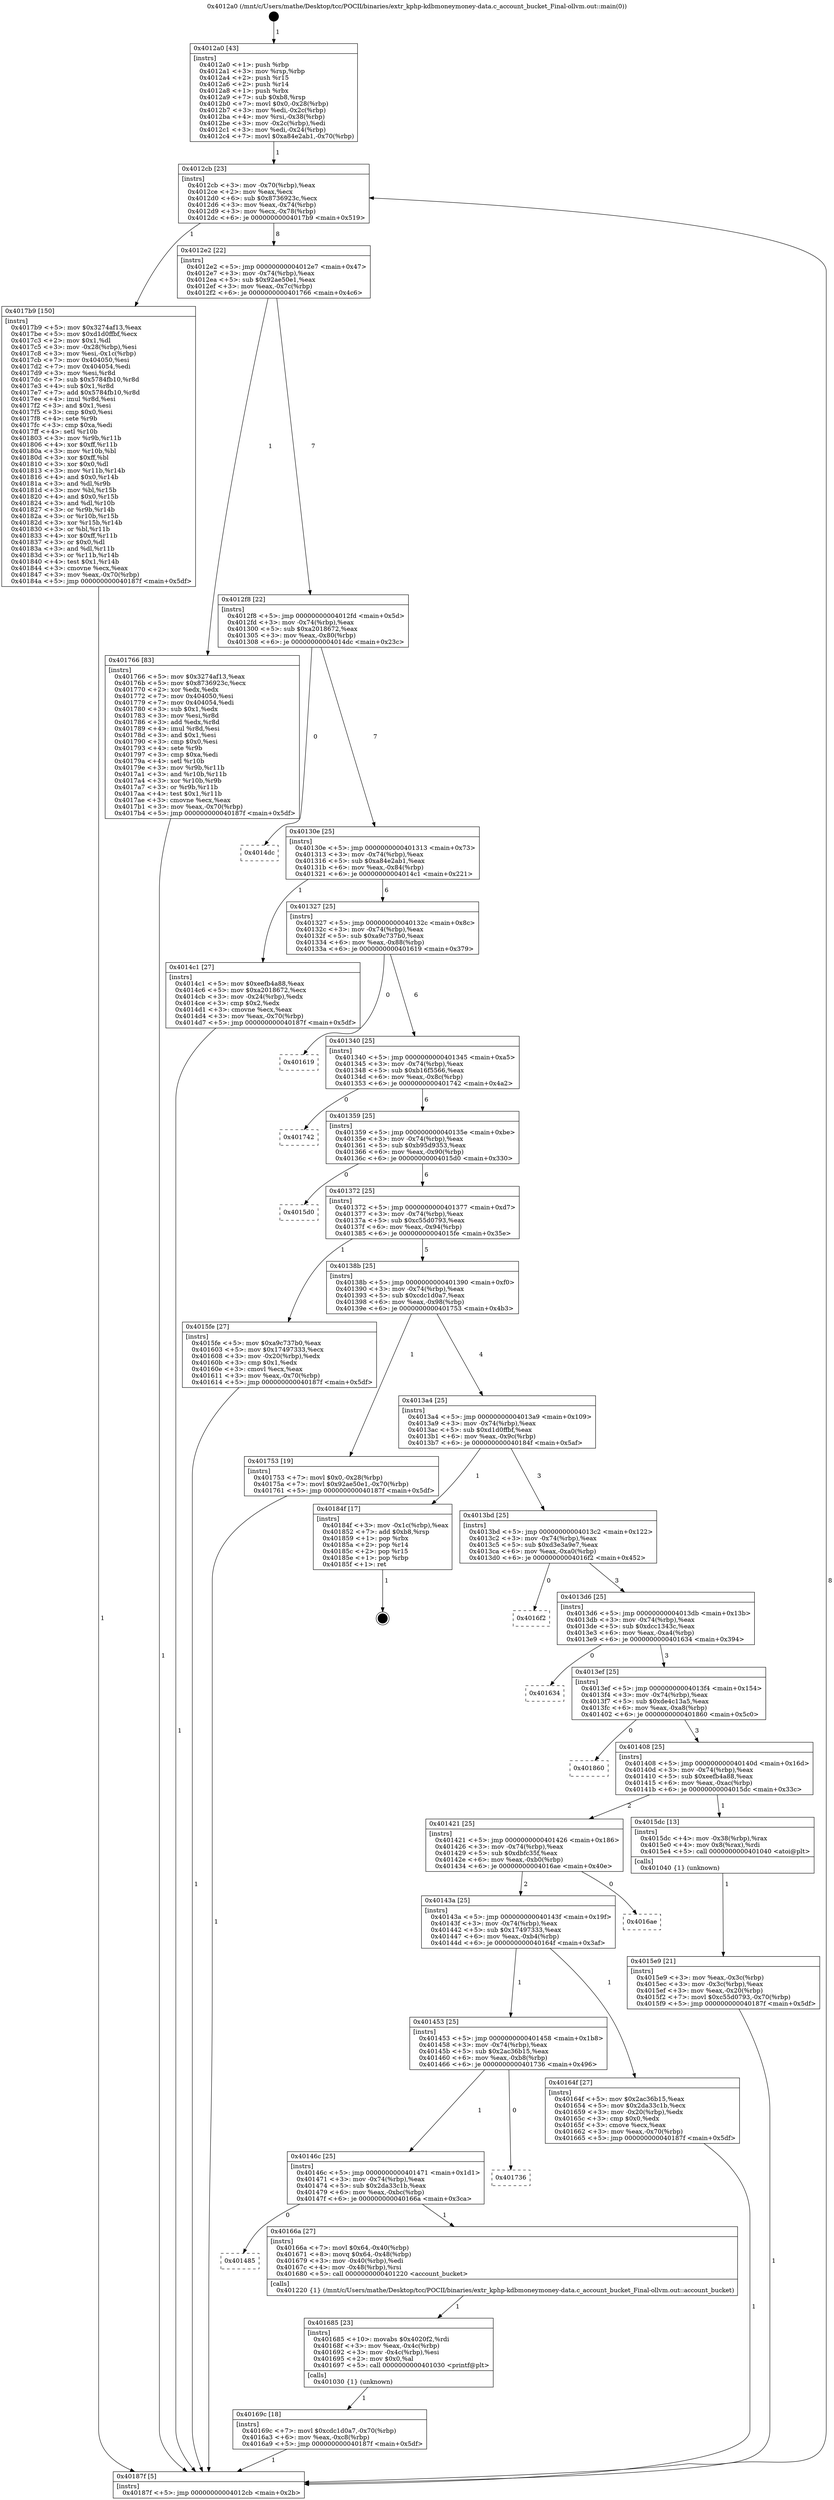 digraph "0x4012a0" {
  label = "0x4012a0 (/mnt/c/Users/mathe/Desktop/tcc/POCII/binaries/extr_kphp-kdbmoneymoney-data.c_account_bucket_Final-ollvm.out::main(0))"
  labelloc = "t"
  node[shape=record]

  Entry [label="",width=0.3,height=0.3,shape=circle,fillcolor=black,style=filled]
  "0x4012cb" [label="{
     0x4012cb [23]\l
     | [instrs]\l
     &nbsp;&nbsp;0x4012cb \<+3\>: mov -0x70(%rbp),%eax\l
     &nbsp;&nbsp;0x4012ce \<+2\>: mov %eax,%ecx\l
     &nbsp;&nbsp;0x4012d0 \<+6\>: sub $0x8736923c,%ecx\l
     &nbsp;&nbsp;0x4012d6 \<+3\>: mov %eax,-0x74(%rbp)\l
     &nbsp;&nbsp;0x4012d9 \<+3\>: mov %ecx,-0x78(%rbp)\l
     &nbsp;&nbsp;0x4012dc \<+6\>: je 00000000004017b9 \<main+0x519\>\l
  }"]
  "0x4017b9" [label="{
     0x4017b9 [150]\l
     | [instrs]\l
     &nbsp;&nbsp;0x4017b9 \<+5\>: mov $0x3274af13,%eax\l
     &nbsp;&nbsp;0x4017be \<+5\>: mov $0xd1d0ffbf,%ecx\l
     &nbsp;&nbsp;0x4017c3 \<+2\>: mov $0x1,%dl\l
     &nbsp;&nbsp;0x4017c5 \<+3\>: mov -0x28(%rbp),%esi\l
     &nbsp;&nbsp;0x4017c8 \<+3\>: mov %esi,-0x1c(%rbp)\l
     &nbsp;&nbsp;0x4017cb \<+7\>: mov 0x404050,%esi\l
     &nbsp;&nbsp;0x4017d2 \<+7\>: mov 0x404054,%edi\l
     &nbsp;&nbsp;0x4017d9 \<+3\>: mov %esi,%r8d\l
     &nbsp;&nbsp;0x4017dc \<+7\>: sub $0x5784fb10,%r8d\l
     &nbsp;&nbsp;0x4017e3 \<+4\>: sub $0x1,%r8d\l
     &nbsp;&nbsp;0x4017e7 \<+7\>: add $0x5784fb10,%r8d\l
     &nbsp;&nbsp;0x4017ee \<+4\>: imul %r8d,%esi\l
     &nbsp;&nbsp;0x4017f2 \<+3\>: and $0x1,%esi\l
     &nbsp;&nbsp;0x4017f5 \<+3\>: cmp $0x0,%esi\l
     &nbsp;&nbsp;0x4017f8 \<+4\>: sete %r9b\l
     &nbsp;&nbsp;0x4017fc \<+3\>: cmp $0xa,%edi\l
     &nbsp;&nbsp;0x4017ff \<+4\>: setl %r10b\l
     &nbsp;&nbsp;0x401803 \<+3\>: mov %r9b,%r11b\l
     &nbsp;&nbsp;0x401806 \<+4\>: xor $0xff,%r11b\l
     &nbsp;&nbsp;0x40180a \<+3\>: mov %r10b,%bl\l
     &nbsp;&nbsp;0x40180d \<+3\>: xor $0xff,%bl\l
     &nbsp;&nbsp;0x401810 \<+3\>: xor $0x0,%dl\l
     &nbsp;&nbsp;0x401813 \<+3\>: mov %r11b,%r14b\l
     &nbsp;&nbsp;0x401816 \<+4\>: and $0x0,%r14b\l
     &nbsp;&nbsp;0x40181a \<+3\>: and %dl,%r9b\l
     &nbsp;&nbsp;0x40181d \<+3\>: mov %bl,%r15b\l
     &nbsp;&nbsp;0x401820 \<+4\>: and $0x0,%r15b\l
     &nbsp;&nbsp;0x401824 \<+3\>: and %dl,%r10b\l
     &nbsp;&nbsp;0x401827 \<+3\>: or %r9b,%r14b\l
     &nbsp;&nbsp;0x40182a \<+3\>: or %r10b,%r15b\l
     &nbsp;&nbsp;0x40182d \<+3\>: xor %r15b,%r14b\l
     &nbsp;&nbsp;0x401830 \<+3\>: or %bl,%r11b\l
     &nbsp;&nbsp;0x401833 \<+4\>: xor $0xff,%r11b\l
     &nbsp;&nbsp;0x401837 \<+3\>: or $0x0,%dl\l
     &nbsp;&nbsp;0x40183a \<+3\>: and %dl,%r11b\l
     &nbsp;&nbsp;0x40183d \<+3\>: or %r11b,%r14b\l
     &nbsp;&nbsp;0x401840 \<+4\>: test $0x1,%r14b\l
     &nbsp;&nbsp;0x401844 \<+3\>: cmovne %ecx,%eax\l
     &nbsp;&nbsp;0x401847 \<+3\>: mov %eax,-0x70(%rbp)\l
     &nbsp;&nbsp;0x40184a \<+5\>: jmp 000000000040187f \<main+0x5df\>\l
  }"]
  "0x4012e2" [label="{
     0x4012e2 [22]\l
     | [instrs]\l
     &nbsp;&nbsp;0x4012e2 \<+5\>: jmp 00000000004012e7 \<main+0x47\>\l
     &nbsp;&nbsp;0x4012e7 \<+3\>: mov -0x74(%rbp),%eax\l
     &nbsp;&nbsp;0x4012ea \<+5\>: sub $0x92ae50e1,%eax\l
     &nbsp;&nbsp;0x4012ef \<+3\>: mov %eax,-0x7c(%rbp)\l
     &nbsp;&nbsp;0x4012f2 \<+6\>: je 0000000000401766 \<main+0x4c6\>\l
  }"]
  Exit [label="",width=0.3,height=0.3,shape=circle,fillcolor=black,style=filled,peripheries=2]
  "0x401766" [label="{
     0x401766 [83]\l
     | [instrs]\l
     &nbsp;&nbsp;0x401766 \<+5\>: mov $0x3274af13,%eax\l
     &nbsp;&nbsp;0x40176b \<+5\>: mov $0x8736923c,%ecx\l
     &nbsp;&nbsp;0x401770 \<+2\>: xor %edx,%edx\l
     &nbsp;&nbsp;0x401772 \<+7\>: mov 0x404050,%esi\l
     &nbsp;&nbsp;0x401779 \<+7\>: mov 0x404054,%edi\l
     &nbsp;&nbsp;0x401780 \<+3\>: sub $0x1,%edx\l
     &nbsp;&nbsp;0x401783 \<+3\>: mov %esi,%r8d\l
     &nbsp;&nbsp;0x401786 \<+3\>: add %edx,%r8d\l
     &nbsp;&nbsp;0x401789 \<+4\>: imul %r8d,%esi\l
     &nbsp;&nbsp;0x40178d \<+3\>: and $0x1,%esi\l
     &nbsp;&nbsp;0x401790 \<+3\>: cmp $0x0,%esi\l
     &nbsp;&nbsp;0x401793 \<+4\>: sete %r9b\l
     &nbsp;&nbsp;0x401797 \<+3\>: cmp $0xa,%edi\l
     &nbsp;&nbsp;0x40179a \<+4\>: setl %r10b\l
     &nbsp;&nbsp;0x40179e \<+3\>: mov %r9b,%r11b\l
     &nbsp;&nbsp;0x4017a1 \<+3\>: and %r10b,%r11b\l
     &nbsp;&nbsp;0x4017a4 \<+3\>: xor %r10b,%r9b\l
     &nbsp;&nbsp;0x4017a7 \<+3\>: or %r9b,%r11b\l
     &nbsp;&nbsp;0x4017aa \<+4\>: test $0x1,%r11b\l
     &nbsp;&nbsp;0x4017ae \<+3\>: cmovne %ecx,%eax\l
     &nbsp;&nbsp;0x4017b1 \<+3\>: mov %eax,-0x70(%rbp)\l
     &nbsp;&nbsp;0x4017b4 \<+5\>: jmp 000000000040187f \<main+0x5df\>\l
  }"]
  "0x4012f8" [label="{
     0x4012f8 [22]\l
     | [instrs]\l
     &nbsp;&nbsp;0x4012f8 \<+5\>: jmp 00000000004012fd \<main+0x5d\>\l
     &nbsp;&nbsp;0x4012fd \<+3\>: mov -0x74(%rbp),%eax\l
     &nbsp;&nbsp;0x401300 \<+5\>: sub $0xa2018672,%eax\l
     &nbsp;&nbsp;0x401305 \<+3\>: mov %eax,-0x80(%rbp)\l
     &nbsp;&nbsp;0x401308 \<+6\>: je 00000000004014dc \<main+0x23c\>\l
  }"]
  "0x40169c" [label="{
     0x40169c [18]\l
     | [instrs]\l
     &nbsp;&nbsp;0x40169c \<+7\>: movl $0xcdc1d0a7,-0x70(%rbp)\l
     &nbsp;&nbsp;0x4016a3 \<+6\>: mov %eax,-0xc8(%rbp)\l
     &nbsp;&nbsp;0x4016a9 \<+5\>: jmp 000000000040187f \<main+0x5df\>\l
  }"]
  "0x4014dc" [label="{
     0x4014dc\l
  }", style=dashed]
  "0x40130e" [label="{
     0x40130e [25]\l
     | [instrs]\l
     &nbsp;&nbsp;0x40130e \<+5\>: jmp 0000000000401313 \<main+0x73\>\l
     &nbsp;&nbsp;0x401313 \<+3\>: mov -0x74(%rbp),%eax\l
     &nbsp;&nbsp;0x401316 \<+5\>: sub $0xa84e2ab1,%eax\l
     &nbsp;&nbsp;0x40131b \<+6\>: mov %eax,-0x84(%rbp)\l
     &nbsp;&nbsp;0x401321 \<+6\>: je 00000000004014c1 \<main+0x221\>\l
  }"]
  "0x401685" [label="{
     0x401685 [23]\l
     | [instrs]\l
     &nbsp;&nbsp;0x401685 \<+10\>: movabs $0x4020f2,%rdi\l
     &nbsp;&nbsp;0x40168f \<+3\>: mov %eax,-0x4c(%rbp)\l
     &nbsp;&nbsp;0x401692 \<+3\>: mov -0x4c(%rbp),%esi\l
     &nbsp;&nbsp;0x401695 \<+2\>: mov $0x0,%al\l
     &nbsp;&nbsp;0x401697 \<+5\>: call 0000000000401030 \<printf@plt\>\l
     | [calls]\l
     &nbsp;&nbsp;0x401030 \{1\} (unknown)\l
  }"]
  "0x4014c1" [label="{
     0x4014c1 [27]\l
     | [instrs]\l
     &nbsp;&nbsp;0x4014c1 \<+5\>: mov $0xeefb4a88,%eax\l
     &nbsp;&nbsp;0x4014c6 \<+5\>: mov $0xa2018672,%ecx\l
     &nbsp;&nbsp;0x4014cb \<+3\>: mov -0x24(%rbp),%edx\l
     &nbsp;&nbsp;0x4014ce \<+3\>: cmp $0x2,%edx\l
     &nbsp;&nbsp;0x4014d1 \<+3\>: cmovne %ecx,%eax\l
     &nbsp;&nbsp;0x4014d4 \<+3\>: mov %eax,-0x70(%rbp)\l
     &nbsp;&nbsp;0x4014d7 \<+5\>: jmp 000000000040187f \<main+0x5df\>\l
  }"]
  "0x401327" [label="{
     0x401327 [25]\l
     | [instrs]\l
     &nbsp;&nbsp;0x401327 \<+5\>: jmp 000000000040132c \<main+0x8c\>\l
     &nbsp;&nbsp;0x40132c \<+3\>: mov -0x74(%rbp),%eax\l
     &nbsp;&nbsp;0x40132f \<+5\>: sub $0xa9c737b0,%eax\l
     &nbsp;&nbsp;0x401334 \<+6\>: mov %eax,-0x88(%rbp)\l
     &nbsp;&nbsp;0x40133a \<+6\>: je 0000000000401619 \<main+0x379\>\l
  }"]
  "0x40187f" [label="{
     0x40187f [5]\l
     | [instrs]\l
     &nbsp;&nbsp;0x40187f \<+5\>: jmp 00000000004012cb \<main+0x2b\>\l
  }"]
  "0x4012a0" [label="{
     0x4012a0 [43]\l
     | [instrs]\l
     &nbsp;&nbsp;0x4012a0 \<+1\>: push %rbp\l
     &nbsp;&nbsp;0x4012a1 \<+3\>: mov %rsp,%rbp\l
     &nbsp;&nbsp;0x4012a4 \<+2\>: push %r15\l
     &nbsp;&nbsp;0x4012a6 \<+2\>: push %r14\l
     &nbsp;&nbsp;0x4012a8 \<+1\>: push %rbx\l
     &nbsp;&nbsp;0x4012a9 \<+7\>: sub $0xb8,%rsp\l
     &nbsp;&nbsp;0x4012b0 \<+7\>: movl $0x0,-0x28(%rbp)\l
     &nbsp;&nbsp;0x4012b7 \<+3\>: mov %edi,-0x2c(%rbp)\l
     &nbsp;&nbsp;0x4012ba \<+4\>: mov %rsi,-0x38(%rbp)\l
     &nbsp;&nbsp;0x4012be \<+3\>: mov -0x2c(%rbp),%edi\l
     &nbsp;&nbsp;0x4012c1 \<+3\>: mov %edi,-0x24(%rbp)\l
     &nbsp;&nbsp;0x4012c4 \<+7\>: movl $0xa84e2ab1,-0x70(%rbp)\l
  }"]
  "0x401485" [label="{
     0x401485\l
  }", style=dashed]
  "0x401619" [label="{
     0x401619\l
  }", style=dashed]
  "0x401340" [label="{
     0x401340 [25]\l
     | [instrs]\l
     &nbsp;&nbsp;0x401340 \<+5\>: jmp 0000000000401345 \<main+0xa5\>\l
     &nbsp;&nbsp;0x401345 \<+3\>: mov -0x74(%rbp),%eax\l
     &nbsp;&nbsp;0x401348 \<+5\>: sub $0xb16f5566,%eax\l
     &nbsp;&nbsp;0x40134d \<+6\>: mov %eax,-0x8c(%rbp)\l
     &nbsp;&nbsp;0x401353 \<+6\>: je 0000000000401742 \<main+0x4a2\>\l
  }"]
  "0x40166a" [label="{
     0x40166a [27]\l
     | [instrs]\l
     &nbsp;&nbsp;0x40166a \<+7\>: movl $0x64,-0x40(%rbp)\l
     &nbsp;&nbsp;0x401671 \<+8\>: movq $0x64,-0x48(%rbp)\l
     &nbsp;&nbsp;0x401679 \<+3\>: mov -0x40(%rbp),%edi\l
     &nbsp;&nbsp;0x40167c \<+4\>: mov -0x48(%rbp),%rsi\l
     &nbsp;&nbsp;0x401680 \<+5\>: call 0000000000401220 \<account_bucket\>\l
     | [calls]\l
     &nbsp;&nbsp;0x401220 \{1\} (/mnt/c/Users/mathe/Desktop/tcc/POCII/binaries/extr_kphp-kdbmoneymoney-data.c_account_bucket_Final-ollvm.out::account_bucket)\l
  }"]
  "0x401742" [label="{
     0x401742\l
  }", style=dashed]
  "0x401359" [label="{
     0x401359 [25]\l
     | [instrs]\l
     &nbsp;&nbsp;0x401359 \<+5\>: jmp 000000000040135e \<main+0xbe\>\l
     &nbsp;&nbsp;0x40135e \<+3\>: mov -0x74(%rbp),%eax\l
     &nbsp;&nbsp;0x401361 \<+5\>: sub $0xb95d9353,%eax\l
     &nbsp;&nbsp;0x401366 \<+6\>: mov %eax,-0x90(%rbp)\l
     &nbsp;&nbsp;0x40136c \<+6\>: je 00000000004015d0 \<main+0x330\>\l
  }"]
  "0x40146c" [label="{
     0x40146c [25]\l
     | [instrs]\l
     &nbsp;&nbsp;0x40146c \<+5\>: jmp 0000000000401471 \<main+0x1d1\>\l
     &nbsp;&nbsp;0x401471 \<+3\>: mov -0x74(%rbp),%eax\l
     &nbsp;&nbsp;0x401474 \<+5\>: sub $0x2da33c1b,%eax\l
     &nbsp;&nbsp;0x401479 \<+6\>: mov %eax,-0xbc(%rbp)\l
     &nbsp;&nbsp;0x40147f \<+6\>: je 000000000040166a \<main+0x3ca\>\l
  }"]
  "0x4015d0" [label="{
     0x4015d0\l
  }", style=dashed]
  "0x401372" [label="{
     0x401372 [25]\l
     | [instrs]\l
     &nbsp;&nbsp;0x401372 \<+5\>: jmp 0000000000401377 \<main+0xd7\>\l
     &nbsp;&nbsp;0x401377 \<+3\>: mov -0x74(%rbp),%eax\l
     &nbsp;&nbsp;0x40137a \<+5\>: sub $0xc55d0793,%eax\l
     &nbsp;&nbsp;0x40137f \<+6\>: mov %eax,-0x94(%rbp)\l
     &nbsp;&nbsp;0x401385 \<+6\>: je 00000000004015fe \<main+0x35e\>\l
  }"]
  "0x401736" [label="{
     0x401736\l
  }", style=dashed]
  "0x4015fe" [label="{
     0x4015fe [27]\l
     | [instrs]\l
     &nbsp;&nbsp;0x4015fe \<+5\>: mov $0xa9c737b0,%eax\l
     &nbsp;&nbsp;0x401603 \<+5\>: mov $0x17497333,%ecx\l
     &nbsp;&nbsp;0x401608 \<+3\>: mov -0x20(%rbp),%edx\l
     &nbsp;&nbsp;0x40160b \<+3\>: cmp $0x1,%edx\l
     &nbsp;&nbsp;0x40160e \<+3\>: cmovl %ecx,%eax\l
     &nbsp;&nbsp;0x401611 \<+3\>: mov %eax,-0x70(%rbp)\l
     &nbsp;&nbsp;0x401614 \<+5\>: jmp 000000000040187f \<main+0x5df\>\l
  }"]
  "0x40138b" [label="{
     0x40138b [25]\l
     | [instrs]\l
     &nbsp;&nbsp;0x40138b \<+5\>: jmp 0000000000401390 \<main+0xf0\>\l
     &nbsp;&nbsp;0x401390 \<+3\>: mov -0x74(%rbp),%eax\l
     &nbsp;&nbsp;0x401393 \<+5\>: sub $0xcdc1d0a7,%eax\l
     &nbsp;&nbsp;0x401398 \<+6\>: mov %eax,-0x98(%rbp)\l
     &nbsp;&nbsp;0x40139e \<+6\>: je 0000000000401753 \<main+0x4b3\>\l
  }"]
  "0x401453" [label="{
     0x401453 [25]\l
     | [instrs]\l
     &nbsp;&nbsp;0x401453 \<+5\>: jmp 0000000000401458 \<main+0x1b8\>\l
     &nbsp;&nbsp;0x401458 \<+3\>: mov -0x74(%rbp),%eax\l
     &nbsp;&nbsp;0x40145b \<+5\>: sub $0x2ac36b15,%eax\l
     &nbsp;&nbsp;0x401460 \<+6\>: mov %eax,-0xb8(%rbp)\l
     &nbsp;&nbsp;0x401466 \<+6\>: je 0000000000401736 \<main+0x496\>\l
  }"]
  "0x401753" [label="{
     0x401753 [19]\l
     | [instrs]\l
     &nbsp;&nbsp;0x401753 \<+7\>: movl $0x0,-0x28(%rbp)\l
     &nbsp;&nbsp;0x40175a \<+7\>: movl $0x92ae50e1,-0x70(%rbp)\l
     &nbsp;&nbsp;0x401761 \<+5\>: jmp 000000000040187f \<main+0x5df\>\l
  }"]
  "0x4013a4" [label="{
     0x4013a4 [25]\l
     | [instrs]\l
     &nbsp;&nbsp;0x4013a4 \<+5\>: jmp 00000000004013a9 \<main+0x109\>\l
     &nbsp;&nbsp;0x4013a9 \<+3\>: mov -0x74(%rbp),%eax\l
     &nbsp;&nbsp;0x4013ac \<+5\>: sub $0xd1d0ffbf,%eax\l
     &nbsp;&nbsp;0x4013b1 \<+6\>: mov %eax,-0x9c(%rbp)\l
     &nbsp;&nbsp;0x4013b7 \<+6\>: je 000000000040184f \<main+0x5af\>\l
  }"]
  "0x40164f" [label="{
     0x40164f [27]\l
     | [instrs]\l
     &nbsp;&nbsp;0x40164f \<+5\>: mov $0x2ac36b15,%eax\l
     &nbsp;&nbsp;0x401654 \<+5\>: mov $0x2da33c1b,%ecx\l
     &nbsp;&nbsp;0x401659 \<+3\>: mov -0x20(%rbp),%edx\l
     &nbsp;&nbsp;0x40165c \<+3\>: cmp $0x0,%edx\l
     &nbsp;&nbsp;0x40165f \<+3\>: cmove %ecx,%eax\l
     &nbsp;&nbsp;0x401662 \<+3\>: mov %eax,-0x70(%rbp)\l
     &nbsp;&nbsp;0x401665 \<+5\>: jmp 000000000040187f \<main+0x5df\>\l
  }"]
  "0x40184f" [label="{
     0x40184f [17]\l
     | [instrs]\l
     &nbsp;&nbsp;0x40184f \<+3\>: mov -0x1c(%rbp),%eax\l
     &nbsp;&nbsp;0x401852 \<+7\>: add $0xb8,%rsp\l
     &nbsp;&nbsp;0x401859 \<+1\>: pop %rbx\l
     &nbsp;&nbsp;0x40185a \<+2\>: pop %r14\l
     &nbsp;&nbsp;0x40185c \<+2\>: pop %r15\l
     &nbsp;&nbsp;0x40185e \<+1\>: pop %rbp\l
     &nbsp;&nbsp;0x40185f \<+1\>: ret\l
  }"]
  "0x4013bd" [label="{
     0x4013bd [25]\l
     | [instrs]\l
     &nbsp;&nbsp;0x4013bd \<+5\>: jmp 00000000004013c2 \<main+0x122\>\l
     &nbsp;&nbsp;0x4013c2 \<+3\>: mov -0x74(%rbp),%eax\l
     &nbsp;&nbsp;0x4013c5 \<+5\>: sub $0xd3e3a9e7,%eax\l
     &nbsp;&nbsp;0x4013ca \<+6\>: mov %eax,-0xa0(%rbp)\l
     &nbsp;&nbsp;0x4013d0 \<+6\>: je 00000000004016f2 \<main+0x452\>\l
  }"]
  "0x40143a" [label="{
     0x40143a [25]\l
     | [instrs]\l
     &nbsp;&nbsp;0x40143a \<+5\>: jmp 000000000040143f \<main+0x19f\>\l
     &nbsp;&nbsp;0x40143f \<+3\>: mov -0x74(%rbp),%eax\l
     &nbsp;&nbsp;0x401442 \<+5\>: sub $0x17497333,%eax\l
     &nbsp;&nbsp;0x401447 \<+6\>: mov %eax,-0xb4(%rbp)\l
     &nbsp;&nbsp;0x40144d \<+6\>: je 000000000040164f \<main+0x3af\>\l
  }"]
  "0x4016f2" [label="{
     0x4016f2\l
  }", style=dashed]
  "0x4013d6" [label="{
     0x4013d6 [25]\l
     | [instrs]\l
     &nbsp;&nbsp;0x4013d6 \<+5\>: jmp 00000000004013db \<main+0x13b\>\l
     &nbsp;&nbsp;0x4013db \<+3\>: mov -0x74(%rbp),%eax\l
     &nbsp;&nbsp;0x4013de \<+5\>: sub $0xdcc1343c,%eax\l
     &nbsp;&nbsp;0x4013e3 \<+6\>: mov %eax,-0xa4(%rbp)\l
     &nbsp;&nbsp;0x4013e9 \<+6\>: je 0000000000401634 \<main+0x394\>\l
  }"]
  "0x4016ae" [label="{
     0x4016ae\l
  }", style=dashed]
  "0x401634" [label="{
     0x401634\l
  }", style=dashed]
  "0x4013ef" [label="{
     0x4013ef [25]\l
     | [instrs]\l
     &nbsp;&nbsp;0x4013ef \<+5\>: jmp 00000000004013f4 \<main+0x154\>\l
     &nbsp;&nbsp;0x4013f4 \<+3\>: mov -0x74(%rbp),%eax\l
     &nbsp;&nbsp;0x4013f7 \<+5\>: sub $0xde4c13a5,%eax\l
     &nbsp;&nbsp;0x4013fc \<+6\>: mov %eax,-0xa8(%rbp)\l
     &nbsp;&nbsp;0x401402 \<+6\>: je 0000000000401860 \<main+0x5c0\>\l
  }"]
  "0x4015e9" [label="{
     0x4015e9 [21]\l
     | [instrs]\l
     &nbsp;&nbsp;0x4015e9 \<+3\>: mov %eax,-0x3c(%rbp)\l
     &nbsp;&nbsp;0x4015ec \<+3\>: mov -0x3c(%rbp),%eax\l
     &nbsp;&nbsp;0x4015ef \<+3\>: mov %eax,-0x20(%rbp)\l
     &nbsp;&nbsp;0x4015f2 \<+7\>: movl $0xc55d0793,-0x70(%rbp)\l
     &nbsp;&nbsp;0x4015f9 \<+5\>: jmp 000000000040187f \<main+0x5df\>\l
  }"]
  "0x401860" [label="{
     0x401860\l
  }", style=dashed]
  "0x401408" [label="{
     0x401408 [25]\l
     | [instrs]\l
     &nbsp;&nbsp;0x401408 \<+5\>: jmp 000000000040140d \<main+0x16d\>\l
     &nbsp;&nbsp;0x40140d \<+3\>: mov -0x74(%rbp),%eax\l
     &nbsp;&nbsp;0x401410 \<+5\>: sub $0xeefb4a88,%eax\l
     &nbsp;&nbsp;0x401415 \<+6\>: mov %eax,-0xac(%rbp)\l
     &nbsp;&nbsp;0x40141b \<+6\>: je 00000000004015dc \<main+0x33c\>\l
  }"]
  "0x401421" [label="{
     0x401421 [25]\l
     | [instrs]\l
     &nbsp;&nbsp;0x401421 \<+5\>: jmp 0000000000401426 \<main+0x186\>\l
     &nbsp;&nbsp;0x401426 \<+3\>: mov -0x74(%rbp),%eax\l
     &nbsp;&nbsp;0x401429 \<+5\>: sub $0xdbfc35f,%eax\l
     &nbsp;&nbsp;0x40142e \<+6\>: mov %eax,-0xb0(%rbp)\l
     &nbsp;&nbsp;0x401434 \<+6\>: je 00000000004016ae \<main+0x40e\>\l
  }"]
  "0x4015dc" [label="{
     0x4015dc [13]\l
     | [instrs]\l
     &nbsp;&nbsp;0x4015dc \<+4\>: mov -0x38(%rbp),%rax\l
     &nbsp;&nbsp;0x4015e0 \<+4\>: mov 0x8(%rax),%rdi\l
     &nbsp;&nbsp;0x4015e4 \<+5\>: call 0000000000401040 \<atoi@plt\>\l
     | [calls]\l
     &nbsp;&nbsp;0x401040 \{1\} (unknown)\l
  }"]
  Entry -> "0x4012a0" [label=" 1"]
  "0x4012cb" -> "0x4017b9" [label=" 1"]
  "0x4012cb" -> "0x4012e2" [label=" 8"]
  "0x40184f" -> Exit [label=" 1"]
  "0x4012e2" -> "0x401766" [label=" 1"]
  "0x4012e2" -> "0x4012f8" [label=" 7"]
  "0x4017b9" -> "0x40187f" [label=" 1"]
  "0x4012f8" -> "0x4014dc" [label=" 0"]
  "0x4012f8" -> "0x40130e" [label=" 7"]
  "0x401766" -> "0x40187f" [label=" 1"]
  "0x40130e" -> "0x4014c1" [label=" 1"]
  "0x40130e" -> "0x401327" [label=" 6"]
  "0x4014c1" -> "0x40187f" [label=" 1"]
  "0x4012a0" -> "0x4012cb" [label=" 1"]
  "0x40187f" -> "0x4012cb" [label=" 8"]
  "0x401753" -> "0x40187f" [label=" 1"]
  "0x401327" -> "0x401619" [label=" 0"]
  "0x401327" -> "0x401340" [label=" 6"]
  "0x40169c" -> "0x40187f" [label=" 1"]
  "0x401340" -> "0x401742" [label=" 0"]
  "0x401340" -> "0x401359" [label=" 6"]
  "0x401685" -> "0x40169c" [label=" 1"]
  "0x401359" -> "0x4015d0" [label=" 0"]
  "0x401359" -> "0x401372" [label=" 6"]
  "0x40146c" -> "0x401485" [label=" 0"]
  "0x401372" -> "0x4015fe" [label=" 1"]
  "0x401372" -> "0x40138b" [label=" 5"]
  "0x40146c" -> "0x40166a" [label=" 1"]
  "0x40138b" -> "0x401753" [label=" 1"]
  "0x40138b" -> "0x4013a4" [label=" 4"]
  "0x401453" -> "0x40146c" [label=" 1"]
  "0x4013a4" -> "0x40184f" [label=" 1"]
  "0x4013a4" -> "0x4013bd" [label=" 3"]
  "0x401453" -> "0x401736" [label=" 0"]
  "0x4013bd" -> "0x4016f2" [label=" 0"]
  "0x4013bd" -> "0x4013d6" [label=" 3"]
  "0x40164f" -> "0x40187f" [label=" 1"]
  "0x4013d6" -> "0x401634" [label=" 0"]
  "0x4013d6" -> "0x4013ef" [label=" 3"]
  "0x40143a" -> "0x401453" [label=" 1"]
  "0x4013ef" -> "0x401860" [label=" 0"]
  "0x4013ef" -> "0x401408" [label=" 3"]
  "0x40166a" -> "0x401685" [label=" 1"]
  "0x401408" -> "0x4015dc" [label=" 1"]
  "0x401408" -> "0x401421" [label=" 2"]
  "0x4015dc" -> "0x4015e9" [label=" 1"]
  "0x4015e9" -> "0x40187f" [label=" 1"]
  "0x4015fe" -> "0x40187f" [label=" 1"]
  "0x40143a" -> "0x40164f" [label=" 1"]
  "0x401421" -> "0x4016ae" [label=" 0"]
  "0x401421" -> "0x40143a" [label=" 2"]
}
